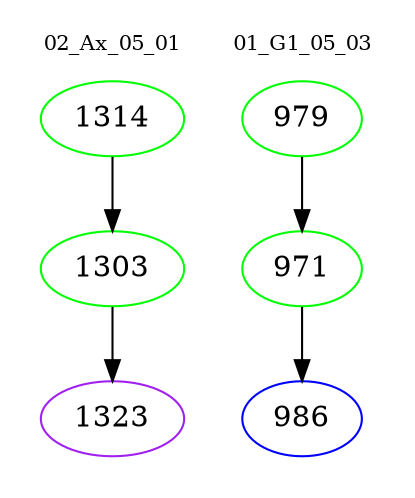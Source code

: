 digraph{
subgraph cluster_0 {
color = white
label = "02_Ax_05_01";
fontsize=10;
T0_1314 [label="1314", color="green"]
T0_1314 -> T0_1303 [color="black"]
T0_1303 [label="1303", color="green"]
T0_1303 -> T0_1323 [color="black"]
T0_1323 [label="1323", color="purple"]
}
subgraph cluster_1 {
color = white
label = "01_G1_05_03";
fontsize=10;
T1_979 [label="979", color="green"]
T1_979 -> T1_971 [color="black"]
T1_971 [label="971", color="green"]
T1_971 -> T1_986 [color="black"]
T1_986 [label="986", color="blue"]
}
}
